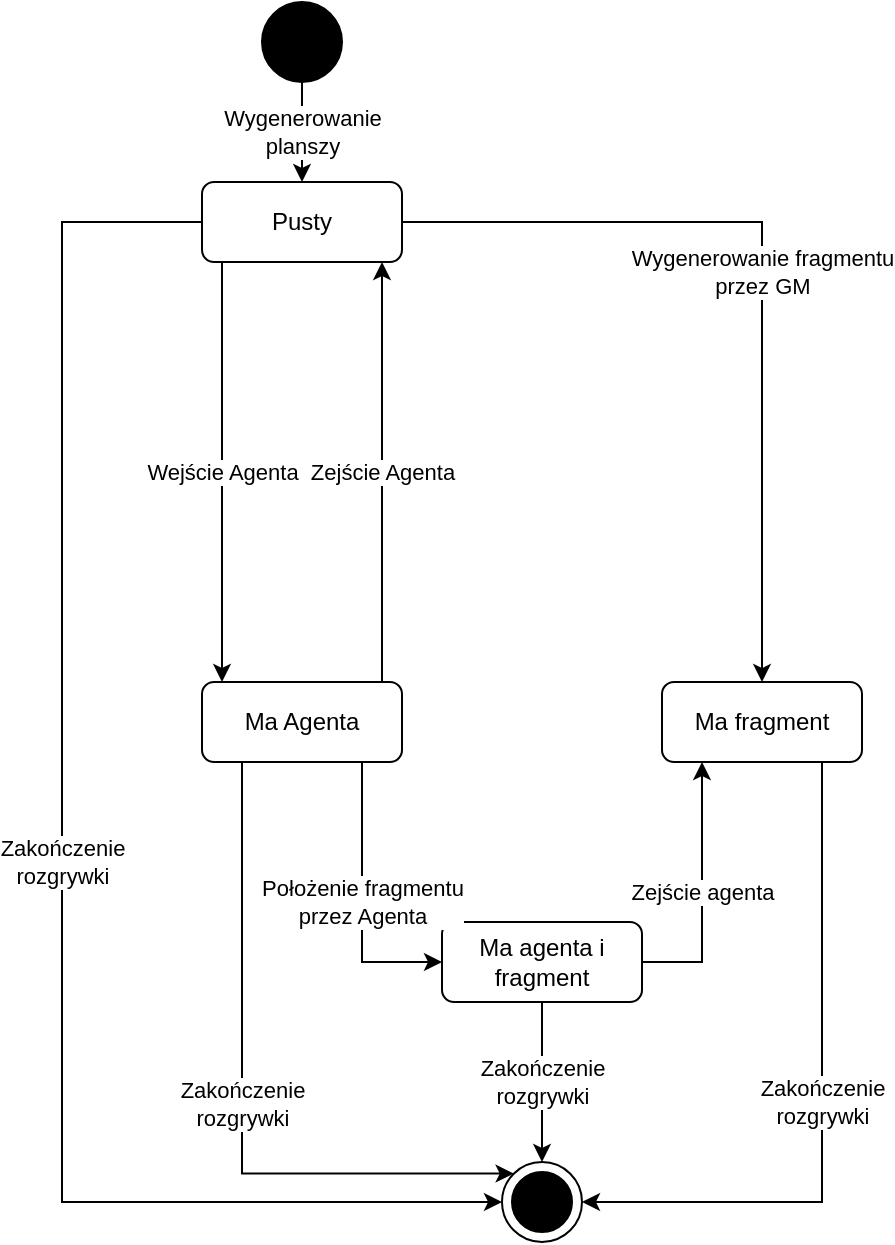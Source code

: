 <mxfile version="12.5.1" type="device"><diagram name="Page-1" id="c4acf3e9-155e-7222-9cf6-157b1a14988f"><mxGraphModel dx="1698" dy="969" grid="1" gridSize="10" guides="1" tooltips="1" connect="1" arrows="1" fold="1" page="1" pageScale="1" pageWidth="850" pageHeight="1100" background="#ffffff" math="0" shadow="0"><root><mxCell id="0"/><mxCell id="1" parent="0"/><mxCell id="xKPE-b5MyxnkD4yFOZHN-26" value="Wygenerowanie&lt;br&gt;planszy" style="edgeStyle=orthogonalEdgeStyle;rounded=0;orthogonalLoop=1;jettySize=auto;html=1;endArrow=classic;endFill=1;" edge="1" parent="1" source="xKPE-b5MyxnkD4yFOZHN-2" target="xKPE-b5MyxnkD4yFOZHN-4"><mxGeometry relative="1" as="geometry"/></mxCell><mxCell id="xKPE-b5MyxnkD4yFOZHN-2" value="" style="shape=ellipse;html=1;fillColor=#000000;fontSize=18;fontColor=#ffffff;" vertex="1" parent="1"><mxGeometry x="120" y="40" width="40" height="40" as="geometry"/></mxCell><mxCell id="xKPE-b5MyxnkD4yFOZHN-3" value="" style="shape=mxgraph.sysml.actFinal;html=1;verticalLabelPosition=bottom;labelBackgroundColor=#ffffff;verticalAlign=top;" vertex="1" parent="1"><mxGeometry x="240" y="620" width="40" height="40" as="geometry"/></mxCell><mxCell id="xKPE-b5MyxnkD4yFOZHN-9" value="Wygenerowanie fragmentu&lt;br&gt;przez GM" style="edgeStyle=orthogonalEdgeStyle;rounded=0;orthogonalLoop=1;jettySize=auto;html=1;" edge="1" parent="1" source="xKPE-b5MyxnkD4yFOZHN-4" target="xKPE-b5MyxnkD4yFOZHN-7"><mxGeometry relative="1" as="geometry"/></mxCell><mxCell id="xKPE-b5MyxnkD4yFOZHN-10" value="Wejście Agenta" style="edgeStyle=orthogonalEdgeStyle;rounded=0;orthogonalLoop=1;jettySize=auto;html=1;" edge="1" parent="1" source="xKPE-b5MyxnkD4yFOZHN-4" target="xKPE-b5MyxnkD4yFOZHN-6"><mxGeometry relative="1" as="geometry"><Array as="points"><mxPoint x="100" y="280"/><mxPoint x="100" y="280"/></Array></mxGeometry></mxCell><mxCell id="xKPE-b5MyxnkD4yFOZHN-18" value="Zakończenie&lt;br&gt;rozgrywki" style="edgeStyle=orthogonalEdgeStyle;rounded=0;orthogonalLoop=1;jettySize=auto;html=1;" edge="1" parent="1" source="xKPE-b5MyxnkD4yFOZHN-4" target="xKPE-b5MyxnkD4yFOZHN-3"><mxGeometry relative="1" as="geometry"><Array as="points"><mxPoint x="20" y="150"/><mxPoint x="20" y="640"/></Array></mxGeometry></mxCell><mxCell id="xKPE-b5MyxnkD4yFOZHN-4" value="Pusty" style="shape=rect;rounded=1;html=1;whiteSpace=wrap;align=center;" vertex="1" parent="1"><mxGeometry x="90" y="130" width="100" height="40" as="geometry"/></mxCell><mxCell id="xKPE-b5MyxnkD4yFOZHN-16" value="Zejście agenta" style="edgeStyle=orthogonalEdgeStyle;rounded=0;orthogonalLoop=1;jettySize=auto;html=1;" edge="1" parent="1" source="xKPE-b5MyxnkD4yFOZHN-5" target="xKPE-b5MyxnkD4yFOZHN-7"><mxGeometry relative="1" as="geometry"><Array as="points"><mxPoint x="340" y="520"/></Array></mxGeometry></mxCell><mxCell id="xKPE-b5MyxnkD4yFOZHN-23" value="Zakończenie&lt;br&gt;rozgrywki" style="edgeStyle=orthogonalEdgeStyle;rounded=0;orthogonalLoop=1;jettySize=auto;html=1;" edge="1" parent="1" source="xKPE-b5MyxnkD4yFOZHN-5" target="xKPE-b5MyxnkD4yFOZHN-3"><mxGeometry relative="1" as="geometry"/></mxCell><mxCell id="xKPE-b5MyxnkD4yFOZHN-5" value="Ma agenta i fragment" style="shape=rect;rounded=1;html=1;whiteSpace=wrap;align=center;" vertex="1" parent="1"><mxGeometry x="210" y="500" width="100" height="40" as="geometry"/></mxCell><mxCell id="xKPE-b5MyxnkD4yFOZHN-11" value="Zejście Agenta" style="edgeStyle=orthogonalEdgeStyle;rounded=0;orthogonalLoop=1;jettySize=auto;html=1;" edge="1" parent="1" source="xKPE-b5MyxnkD4yFOZHN-6" target="xKPE-b5MyxnkD4yFOZHN-4"><mxGeometry relative="1" as="geometry"><Array as="points"><mxPoint x="180" y="280"/><mxPoint x="180" y="280"/></Array></mxGeometry></mxCell><mxCell id="xKPE-b5MyxnkD4yFOZHN-13" value="Położenie fragmentu&lt;br&gt;przez Agenta" style="edgeStyle=orthogonalEdgeStyle;rounded=0;orthogonalLoop=1;jettySize=auto;html=1;" edge="1" parent="1" source="xKPE-b5MyxnkD4yFOZHN-6" target="xKPE-b5MyxnkD4yFOZHN-5"><mxGeometry relative="1" as="geometry"><Array as="points"><mxPoint x="170" y="520"/></Array></mxGeometry></mxCell><mxCell id="xKPE-b5MyxnkD4yFOZHN-25" value="Zakończenie&lt;br&gt;rozgrywki" style="edgeStyle=orthogonalEdgeStyle;rounded=0;orthogonalLoop=1;jettySize=auto;html=1;endArrow=classic;endFill=1;entryX=0.145;entryY=0.145;entryDx=0;entryDy=0;entryPerimeter=0;elbow=vertical;" edge="1" parent="1" source="xKPE-b5MyxnkD4yFOZHN-6" target="xKPE-b5MyxnkD4yFOZHN-3"><mxGeometry relative="1" as="geometry"><Array as="points"><mxPoint x="110" y="626"/></Array></mxGeometry></mxCell><mxCell id="xKPE-b5MyxnkD4yFOZHN-6" value="Ma Agenta" style="shape=rect;rounded=1;html=1;whiteSpace=wrap;align=center;" vertex="1" parent="1"><mxGeometry x="90" y="380" width="100" height="40" as="geometry"/></mxCell><mxCell id="xKPE-b5MyxnkD4yFOZHN-22" value="Zakończenie&lt;br&gt;rozgrywki" style="edgeStyle=orthogonalEdgeStyle;rounded=0;orthogonalLoop=1;jettySize=auto;html=1;" edge="1" parent="1" source="xKPE-b5MyxnkD4yFOZHN-7" target="xKPE-b5MyxnkD4yFOZHN-3"><mxGeometry relative="1" as="geometry"><Array as="points"><mxPoint x="400" y="640"/></Array></mxGeometry></mxCell><mxCell id="xKPE-b5MyxnkD4yFOZHN-7" value="Ma fragment" style="shape=rect;rounded=1;html=1;whiteSpace=wrap;align=center;" vertex="1" parent="1"><mxGeometry x="320" y="380" width="100" height="40" as="geometry"/></mxCell></root></mxGraphModel></diagram></mxfile>